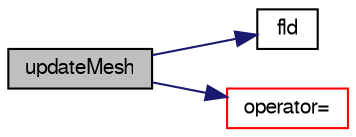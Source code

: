 digraph "updateMesh"
{
  bgcolor="transparent";
  edge [fontname="FreeSans",fontsize="10",labelfontname="FreeSans",labelfontsize="10"];
  node [fontname="FreeSans",fontsize="10",shape=record];
  rankdir="LR";
  Node1829 [label="updateMesh",height=0.2,width=0.4,color="black", fillcolor="grey75", style="filled", fontcolor="black"];
  Node1829 -> Node1830 [color="midnightblue",fontsize="10",style="solid",fontname="FreeSans"];
  Node1830 [label="fld",height=0.2,width=0.4,color="black",URL="$a18899.html#a378472d1f8b33eeefbda63a947476c8c"];
  Node1829 -> Node1831 [color="midnightblue",fontsize="10",style="solid",fontname="FreeSans"];
  Node1831 [label="operator=",height=0.2,width=0.4,color="red",URL="$a27362.html#a00b2693ada327b8fd8180b55482d8472"];
}
